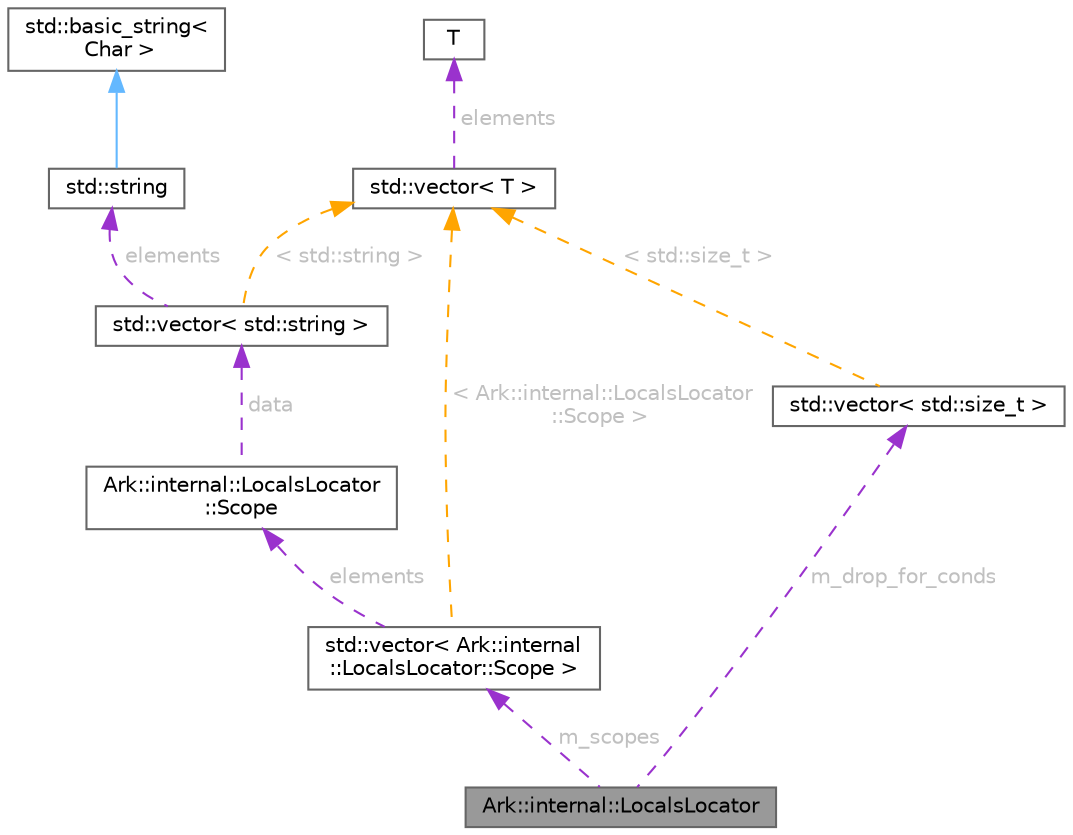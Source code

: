 digraph "Ark::internal::LocalsLocator"
{
 // INTERACTIVE_SVG=YES
 // LATEX_PDF_SIZE
  bgcolor="transparent";
  edge [fontname=Helvetica,fontsize=10,labelfontname=Helvetica,labelfontsize=10];
  node [fontname=Helvetica,fontsize=10,shape=box,height=0.2,width=0.4];
  Node1 [id="Node000001",label="Ark::internal::LocalsLocator",height=0.2,width=0.4,color="gray40", fillcolor="grey60", style="filled", fontcolor="black",tooltip=" "];
  Node2 -> Node1 [id="edge1_Node000001_Node000002",dir="back",color="darkorchid3",style="dashed",tooltip=" ",label=" m_scopes",fontcolor="grey" ];
  Node2 [id="Node000002",label="std::vector\< Ark::internal\l::LocalsLocator::Scope \>",height=0.2,width=0.4,color="gray40", fillcolor="white", style="filled",tooltip=" "];
  Node3 -> Node2 [id="edge2_Node000002_Node000003",dir="back",color="darkorchid3",style="dashed",tooltip=" ",label=" elements",fontcolor="grey" ];
  Node3 [id="Node000003",label="Ark::internal::LocalsLocator\l::Scope",height=0.2,width=0.4,color="gray40", fillcolor="white", style="filled",URL="$da/dde/structArk_1_1internal_1_1LocalsLocator_1_1Scope.html",tooltip=" "];
  Node4 -> Node3 [id="edge3_Node000003_Node000004",dir="back",color="darkorchid3",style="dashed",tooltip=" ",label=" data",fontcolor="grey" ];
  Node4 [id="Node000004",label="std::vector\< std::string \>",height=0.2,width=0.4,color="gray40", fillcolor="white", style="filled",tooltip=" "];
  Node5 -> Node4 [id="edge4_Node000004_Node000005",dir="back",color="darkorchid3",style="dashed",tooltip=" ",label=" elements",fontcolor="grey" ];
  Node5 [id="Node000005",label="std::string",height=0.2,width=0.4,color="gray40", fillcolor="white", style="filled",tooltip=" "];
  Node6 -> Node5 [id="edge5_Node000005_Node000006",dir="back",color="steelblue1",style="solid",tooltip=" "];
  Node6 [id="Node000006",label="std::basic_string\<\l Char \>",height=0.2,width=0.4,color="gray40", fillcolor="white", style="filled",tooltip=" "];
  Node7 -> Node4 [id="edge6_Node000004_Node000007",dir="back",color="orange",style="dashed",tooltip=" ",label=" \< std::string \>",fontcolor="grey" ];
  Node7 [id="Node000007",label="std::vector\< T \>",height=0.2,width=0.4,color="gray40", fillcolor="white", style="filled",tooltip=" "];
  Node8 -> Node7 [id="edge7_Node000007_Node000008",dir="back",color="darkorchid3",style="dashed",tooltip=" ",label=" elements",fontcolor="grey" ];
  Node8 [id="Node000008",label="T",height=0.2,width=0.4,color="gray40", fillcolor="white", style="filled",tooltip=" "];
  Node7 -> Node2 [id="edge8_Node000002_Node000007",dir="back",color="orange",style="dashed",tooltip=" ",label=" \< Ark::internal::LocalsLocator\l::Scope \>",fontcolor="grey" ];
  Node9 -> Node1 [id="edge9_Node000001_Node000009",dir="back",color="darkorchid3",style="dashed",tooltip=" ",label=" m_drop_for_conds",fontcolor="grey" ];
  Node9 [id="Node000009",label="std::vector\< std::size_t \>",height=0.2,width=0.4,color="gray40", fillcolor="white", style="filled",tooltip=" "];
  Node7 -> Node9 [id="edge10_Node000009_Node000007",dir="back",color="orange",style="dashed",tooltip=" ",label=" \< std::size_t \>",fontcolor="grey" ];
}
